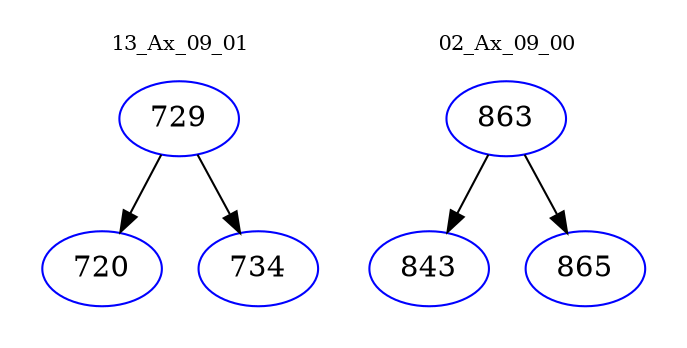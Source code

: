 digraph{
subgraph cluster_0 {
color = white
label = "13_Ax_09_01";
fontsize=10;
T0_729 [label="729", color="blue"]
T0_729 -> T0_720 [color="black"]
T0_720 [label="720", color="blue"]
T0_729 -> T0_734 [color="black"]
T0_734 [label="734", color="blue"]
}
subgraph cluster_1 {
color = white
label = "02_Ax_09_00";
fontsize=10;
T1_863 [label="863", color="blue"]
T1_863 -> T1_843 [color="black"]
T1_843 [label="843", color="blue"]
T1_863 -> T1_865 [color="black"]
T1_865 [label="865", color="blue"]
}
}
